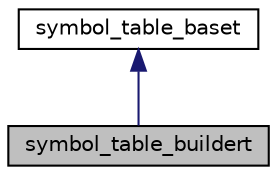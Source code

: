digraph "symbol_table_buildert"
{
 // LATEX_PDF_SIZE
  bgcolor="transparent";
  edge [fontname="Helvetica",fontsize="10",labelfontname="Helvetica",labelfontsize="10"];
  node [fontname="Helvetica",fontsize="10",shape=record];
  Node1 [label="symbol_table_buildert",height=0.2,width=0.4,color="black", fillcolor="grey75", style="filled", fontcolor="black",tooltip="Author: Diffblue Ltd."];
  Node2 -> Node1 [dir="back",color="midnightblue",fontsize="10",style="solid",fontname="Helvetica"];
  Node2 [label="symbol_table_baset",height=0.2,width=0.4,color="black",URL="$classsymbol__table__baset.html",tooltip="The symbol table base class interface."];
}
